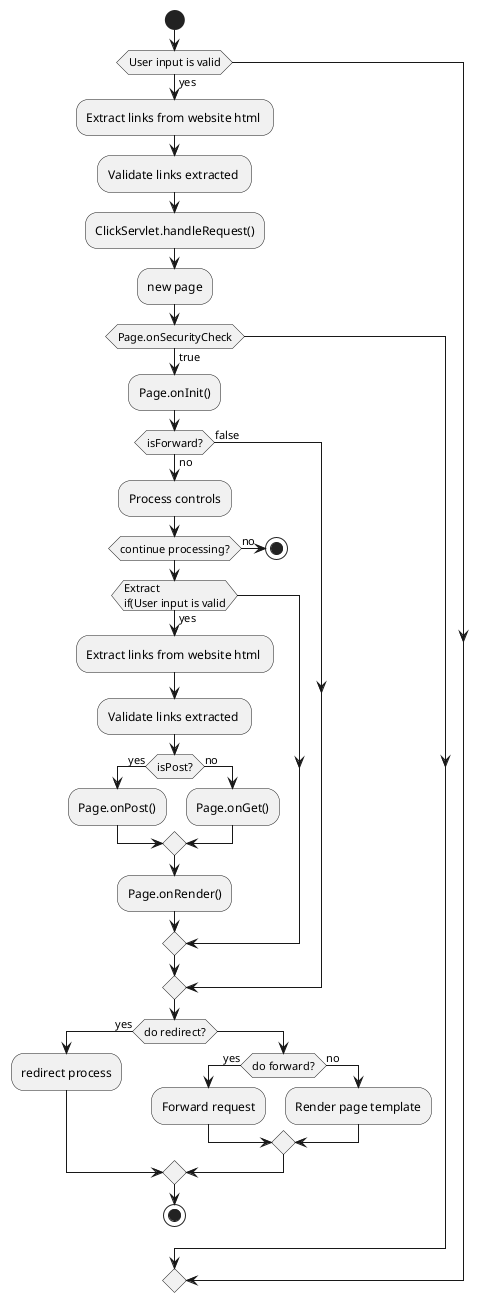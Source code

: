 @startuml
'https://plantuml.com/activity-diagram-beta

start
if(User input is valid) then (yes)
:Extract links from website html ;
:Validate links extracted ;

:ClickServlet.handleRequest();
:new page;
if (Page.onSecurityCheck) then (true)
  :Page.onInit();
  if (isForward?) then (no)
    :Process controls;
    if (continue processing?) then (no)
      stop
    endif
if(Extract
if(User input is valid) then (yes)
:Extract links from website html ;
:Validate links extracted ;




    if (isPost?) then (yes)
      :Page.onPost();
    else (no)
      :Page.onGet();
    endif
    :Page.onRender();
  endif
else (false)
endif

if (do redirect?) then (yes)
  :redirect process;
else
  if (do forward?) then (yes)
    :Forward request;
  else (no)
    :Render page template;
  endif
endif

stop

@enduml
